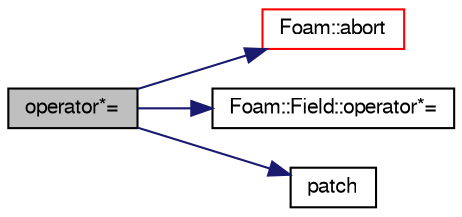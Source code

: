 digraph "operator*="
{
  bgcolor="transparent";
  edge [fontname="FreeSans",fontsize="10",labelfontname="FreeSans",labelfontsize="10"];
  node [fontname="FreeSans",fontsize="10",shape=record];
  rankdir="LR";
  Node18970 [label="operator*=",height=0.2,width=0.4,color="black", fillcolor="grey75", style="filled", fontcolor="black"];
  Node18970 -> Node18971 [color="midnightblue",fontsize="10",style="solid",fontname="FreeSans"];
  Node18971 [label="Foam::abort",height=0.2,width=0.4,color="red",URL="$a21124.html#a447107a607d03e417307c203fa5fb44b"];
  Node18970 -> Node19014 [color="midnightblue",fontsize="10",style="solid",fontname="FreeSans"];
  Node19014 [label="Foam::Field::operator*=",height=0.2,width=0.4,color="black",URL="$a26466.html#a9adaf391234c9fc13fa38af10b678888"];
  Node18970 -> Node19015 [color="midnightblue",fontsize="10",style="solid",fontname="FreeSans"];
  Node19015 [label="patch",height=0.2,width=0.4,color="black",URL="$a22426.html#aca0923a4611f6166ffd8fa14d81864a4",tooltip="Return patch. "];
}
